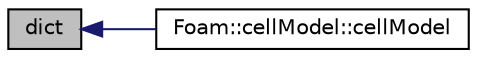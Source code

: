 digraph "dict"
{
  bgcolor="transparent";
  edge [fontname="Helvetica",fontsize="10",labelfontname="Helvetica",labelfontsize="10"];
  node [fontname="Helvetica",fontsize="10",shape=record];
  rankdir="LR";
  Node1 [label="dict",height=0.2,width=0.4,color="black", fillcolor="grey75", style="filled" fontcolor="black"];
  Node1 -> Node2 [dir="back",color="midnightblue",fontsize="10",style="solid",fontname="Helvetica"];
  Node2 [label="Foam::cellModel::cellModel",height=0.2,width=0.4,color="black",URL="$classFoam_1_1cellModel.html#a32c62a3a50e4aaaeb7651788c6b694ce",tooltip="Construct from Istream. "];
}
